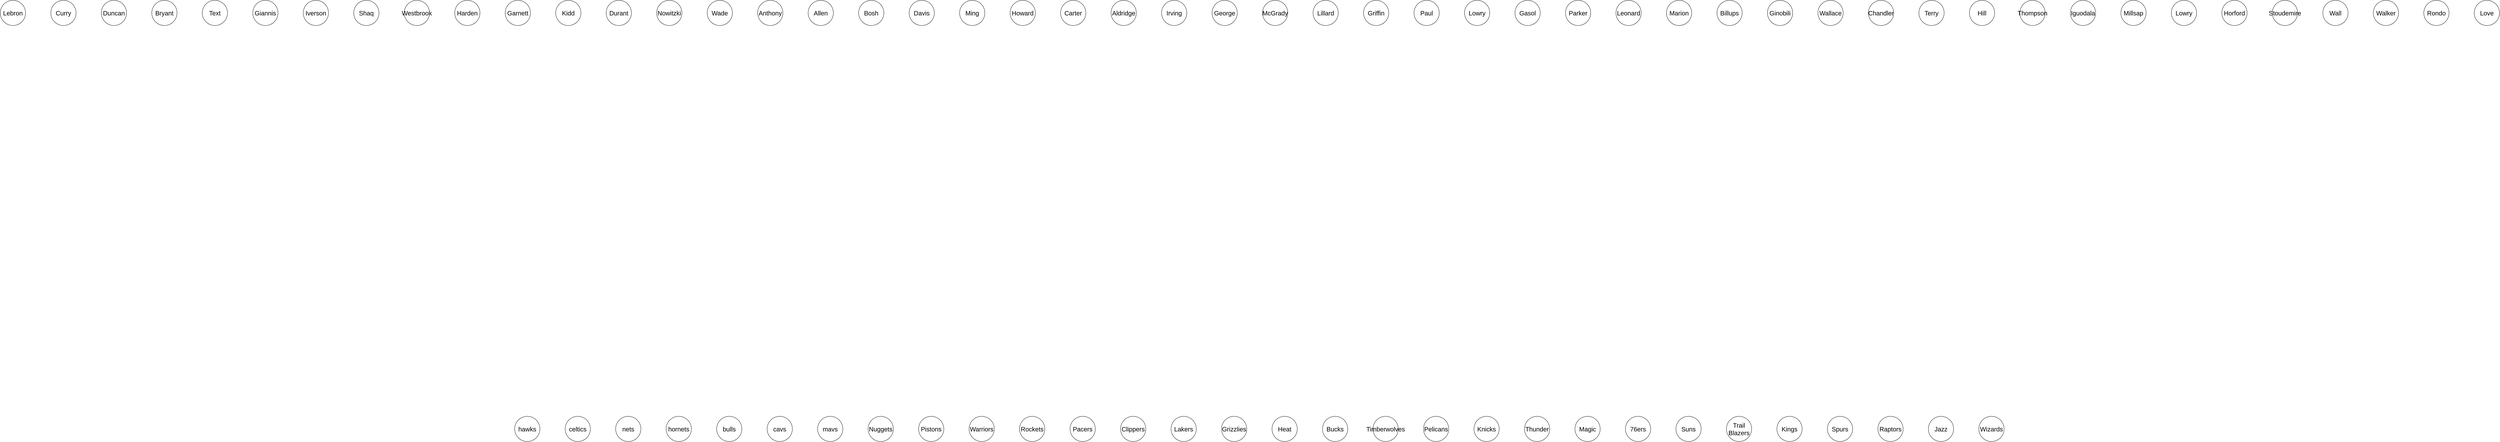 <mxfile version="14.6.6" type="google"><diagram id="lhZbNRcm-telQE7ldZqL" name="Page-1"><mxGraphModel dx="3460" dy="1827" grid="1" gridSize="10" guides="1" tooltips="1" connect="1" arrows="1" fold="1" page="1" pageScale="1" pageWidth="10000" pageHeight="5000" math="0" shadow="0"><root><mxCell id="0"/><mxCell id="1" parent="0"/><mxCell id="koKNfPuMHMhHs_XGkMPN-1" value="" style="ellipse;whiteSpace=wrap;html=1;aspect=fixed;align=center;" parent="1" vertex="1"><mxGeometry x="200" y="40" width="80" height="80" as="geometry"/></mxCell><mxCell id="koKNfPuMHMhHs_XGkMPN-2" value="" style="ellipse;whiteSpace=wrap;html=1;aspect=fixed;" parent="1" vertex="1"><mxGeometry x="360" y="40" width="80" height="80" as="geometry"/></mxCell><mxCell id="koKNfPuMHMhHs_XGkMPN-3" value="" style="ellipse;whiteSpace=wrap;html=1;aspect=fixed;" parent="1" vertex="1"><mxGeometry x="520" y="40" width="80" height="80" as="geometry"/></mxCell><mxCell id="koKNfPuMHMhHs_XGkMPN-4" value="" style="ellipse;whiteSpace=wrap;html=1;aspect=fixed;" parent="1" vertex="1"><mxGeometry x="680" y="40" width="80" height="80" as="geometry"/></mxCell><mxCell id="koKNfPuMHMhHs_XGkMPN-5" value="" style="ellipse;whiteSpace=wrap;html=1;aspect=fixed;" parent="1" vertex="1"><mxGeometry x="840" y="40" width="80" height="80" as="geometry"/></mxCell><mxCell id="koKNfPuMHMhHs_XGkMPN-6" value="" style="ellipse;whiteSpace=wrap;html=1;aspect=fixed;" parent="1" vertex="1"><mxGeometry x="1000" y="40" width="80" height="80" as="geometry"/></mxCell><mxCell id="koKNfPuMHMhHs_XGkMPN-7" value="" style="ellipse;whiteSpace=wrap;html=1;aspect=fixed;" parent="1" vertex="1"><mxGeometry x="1160" y="40" width="80" height="80" as="geometry"/></mxCell><mxCell id="koKNfPuMHMhHs_XGkMPN-8" value="" style="ellipse;whiteSpace=wrap;html=1;aspect=fixed;" parent="1" vertex="1"><mxGeometry x="1320" y="40" width="80" height="80" as="geometry"/></mxCell><mxCell id="koKNfPuMHMhHs_XGkMPN-9" value="" style="ellipse;whiteSpace=wrap;html=1;aspect=fixed;" parent="1" vertex="1"><mxGeometry x="1480" y="40" width="80" height="80" as="geometry"/></mxCell><mxCell id="koKNfPuMHMhHs_XGkMPN-10" value="" style="ellipse;whiteSpace=wrap;html=1;aspect=fixed;" parent="1" vertex="1"><mxGeometry x="1640" y="40" width="80" height="80" as="geometry"/></mxCell><mxCell id="koKNfPuMHMhHs_XGkMPN-11" value="" style="ellipse;whiteSpace=wrap;html=1;aspect=fixed;" parent="1" vertex="1"><mxGeometry x="1800" y="40" width="80" height="80" as="geometry"/></mxCell><mxCell id="koKNfPuMHMhHs_XGkMPN-12" value="" style="ellipse;whiteSpace=wrap;html=1;aspect=fixed;" parent="1" vertex="1"><mxGeometry x="1960" y="40" width="80" height="80" as="geometry"/></mxCell><mxCell id="koKNfPuMHMhHs_XGkMPN-13" value="" style="ellipse;whiteSpace=wrap;html=1;aspect=fixed;" parent="1" vertex="1"><mxGeometry x="2120" y="40" width="80" height="80" as="geometry"/></mxCell><mxCell id="koKNfPuMHMhHs_XGkMPN-14" value="" style="ellipse;whiteSpace=wrap;html=1;aspect=fixed;" parent="1" vertex="1"><mxGeometry x="2280" y="40" width="80" height="80" as="geometry"/></mxCell><mxCell id="koKNfPuMHMhHs_XGkMPN-15" value="" style="ellipse;whiteSpace=wrap;html=1;aspect=fixed;" parent="1" vertex="1"><mxGeometry x="2440" y="40" width="80" height="80" as="geometry"/></mxCell><mxCell id="koKNfPuMHMhHs_XGkMPN-16" value="" style="ellipse;whiteSpace=wrap;html=1;aspect=fixed;" parent="1" vertex="1"><mxGeometry x="2600" y="40" width="80" height="80" as="geometry"/></mxCell><mxCell id="koKNfPuMHMhHs_XGkMPN-17" value="" style="ellipse;whiteSpace=wrap;html=1;aspect=fixed;" parent="1" vertex="1"><mxGeometry x="2760" y="40" width="80" height="80" as="geometry"/></mxCell><mxCell id="koKNfPuMHMhHs_XGkMPN-18" value="" style="ellipse;whiteSpace=wrap;html=1;aspect=fixed;" parent="1" vertex="1"><mxGeometry x="2920" y="40" width="80" height="80" as="geometry"/></mxCell><mxCell id="koKNfPuMHMhHs_XGkMPN-19" value="" style="ellipse;whiteSpace=wrap;html=1;aspect=fixed;" parent="1" vertex="1"><mxGeometry x="3080" y="40" width="80" height="80" as="geometry"/></mxCell><mxCell id="koKNfPuMHMhHs_XGkMPN-20" value="" style="ellipse;whiteSpace=wrap;html=1;aspect=fixed;" parent="1" vertex="1"><mxGeometry x="3240" y="40" width="80" height="80" as="geometry"/></mxCell><mxCell id="koKNfPuMHMhHs_XGkMPN-21" value="" style="ellipse;whiteSpace=wrap;html=1;aspect=fixed;" parent="1" vertex="1"><mxGeometry x="3400" y="40" width="80" height="80" as="geometry"/></mxCell><mxCell id="koKNfPuMHMhHs_XGkMPN-22" value="" style="ellipse;whiteSpace=wrap;html=1;aspect=fixed;" parent="1" vertex="1"><mxGeometry x="3560" y="40" width="80" height="80" as="geometry"/></mxCell><mxCell id="koKNfPuMHMhHs_XGkMPN-23" value="" style="ellipse;whiteSpace=wrap;html=1;aspect=fixed;" parent="1" vertex="1"><mxGeometry x="3720" y="40" width="80" height="80" as="geometry"/></mxCell><mxCell id="koKNfPuMHMhHs_XGkMPN-24" value="" style="ellipse;whiteSpace=wrap;html=1;aspect=fixed;" parent="1" vertex="1"><mxGeometry x="3880" y="40" width="80" height="80" as="geometry"/></mxCell><mxCell id="koKNfPuMHMhHs_XGkMPN-25" value="" style="ellipse;whiteSpace=wrap;html=1;aspect=fixed;" parent="1" vertex="1"><mxGeometry x="4040" y="40" width="80" height="80" as="geometry"/></mxCell><mxCell id="koKNfPuMHMhHs_XGkMPN-26" value="" style="ellipse;whiteSpace=wrap;html=1;aspect=fixed;" parent="1" vertex="1"><mxGeometry x="4200" y="40" width="80" height="80" as="geometry"/></mxCell><mxCell id="koKNfPuMHMhHs_XGkMPN-27" value="" style="ellipse;whiteSpace=wrap;html=1;aspect=fixed;" parent="1" vertex="1"><mxGeometry x="4360" y="40" width="80" height="80" as="geometry"/></mxCell><mxCell id="koKNfPuMHMhHs_XGkMPN-28" value="" style="ellipse;whiteSpace=wrap;html=1;aspect=fixed;" parent="1" vertex="1"><mxGeometry x="4520" y="40" width="80" height="80" as="geometry"/></mxCell><mxCell id="koKNfPuMHMhHs_XGkMPN-29" value="" style="ellipse;whiteSpace=wrap;html=1;aspect=fixed;" parent="1" vertex="1"><mxGeometry x="4680" y="40" width="80" height="80" as="geometry"/></mxCell><mxCell id="koKNfPuMHMhHs_XGkMPN-30" value="" style="ellipse;whiteSpace=wrap;html=1;aspect=fixed;" parent="1" vertex="1"><mxGeometry x="4840" y="40" width="80" height="80" as="geometry"/></mxCell><mxCell id="koKNfPuMHMhHs_XGkMPN-31" value="" style="ellipse;whiteSpace=wrap;html=1;aspect=fixed;" parent="1" vertex="1"><mxGeometry x="5000" y="40" width="80" height="80" as="geometry"/></mxCell><mxCell id="koKNfPuMHMhHs_XGkMPN-32" value="" style="ellipse;whiteSpace=wrap;html=1;aspect=fixed;" parent="1" vertex="1"><mxGeometry x="5160" y="40" width="80" height="80" as="geometry"/></mxCell><mxCell id="koKNfPuMHMhHs_XGkMPN-33" value="" style="ellipse;whiteSpace=wrap;html=1;aspect=fixed;" parent="1" vertex="1"><mxGeometry x="5320" y="40" width="80" height="80" as="geometry"/></mxCell><mxCell id="koKNfPuMHMhHs_XGkMPN-34" value="" style="ellipse;whiteSpace=wrap;html=1;aspect=fixed;" parent="1" vertex="1"><mxGeometry x="5480" y="40" width="80" height="80" as="geometry"/></mxCell><mxCell id="koKNfPuMHMhHs_XGkMPN-35" value="" style="ellipse;whiteSpace=wrap;html=1;aspect=fixed;" parent="1" vertex="1"><mxGeometry x="5640" y="40" width="80" height="80" as="geometry"/></mxCell><mxCell id="koKNfPuMHMhHs_XGkMPN-36" value="" style="ellipse;whiteSpace=wrap;html=1;aspect=fixed;" parent="1" vertex="1"><mxGeometry x="5800" y="40" width="80" height="80" as="geometry"/></mxCell><mxCell id="koKNfPuMHMhHs_XGkMPN-37" value="" style="ellipse;whiteSpace=wrap;html=1;aspect=fixed;" parent="1" vertex="1"><mxGeometry x="5960" y="40" width="80" height="80" as="geometry"/></mxCell><mxCell id="koKNfPuMHMhHs_XGkMPN-38" value="" style="ellipse;whiteSpace=wrap;html=1;aspect=fixed;" parent="1" vertex="1"><mxGeometry x="6120" y="40" width="80" height="80" as="geometry"/></mxCell><mxCell id="koKNfPuMHMhHs_XGkMPN-39" value="" style="ellipse;whiteSpace=wrap;html=1;aspect=fixed;" parent="1" vertex="1"><mxGeometry x="6280" y="40" width="80" height="80" as="geometry"/></mxCell><mxCell id="koKNfPuMHMhHs_XGkMPN-40" value="" style="ellipse;whiteSpace=wrap;html=1;aspect=fixed;" parent="1" vertex="1"><mxGeometry x="6440" y="40" width="80" height="80" as="geometry"/></mxCell><mxCell id="koKNfPuMHMhHs_XGkMPN-41" value="" style="ellipse;whiteSpace=wrap;html=1;aspect=fixed;" parent="1" vertex="1"><mxGeometry x="6600" y="40" width="80" height="80" as="geometry"/></mxCell><mxCell id="koKNfPuMHMhHs_XGkMPN-42" value="" style="ellipse;whiteSpace=wrap;html=1;aspect=fixed;" parent="1" vertex="1"><mxGeometry x="6760" y="40" width="80" height="80" as="geometry"/></mxCell><mxCell id="koKNfPuMHMhHs_XGkMPN-43" value="" style="ellipse;whiteSpace=wrap;html=1;aspect=fixed;" parent="1" vertex="1"><mxGeometry x="6920" y="40" width="80" height="80" as="geometry"/></mxCell><mxCell id="koKNfPuMHMhHs_XGkMPN-44" value="" style="ellipse;whiteSpace=wrap;html=1;aspect=fixed;" parent="1" vertex="1"><mxGeometry x="7080" y="40" width="80" height="80" as="geometry"/></mxCell><mxCell id="koKNfPuMHMhHs_XGkMPN-45" value="" style="ellipse;whiteSpace=wrap;html=1;aspect=fixed;" parent="1" vertex="1"><mxGeometry x="7240" y="40" width="80" height="80" as="geometry"/></mxCell><mxCell id="koKNfPuMHMhHs_XGkMPN-46" value="" style="ellipse;whiteSpace=wrap;html=1;aspect=fixed;" parent="1" vertex="1"><mxGeometry x="7400" y="40" width="80" height="80" as="geometry"/></mxCell><mxCell id="koKNfPuMHMhHs_XGkMPN-47" value="" style="ellipse;whiteSpace=wrap;html=1;aspect=fixed;" parent="1" vertex="1"><mxGeometry x="7560" y="40" width="80" height="80" as="geometry"/></mxCell><mxCell id="koKNfPuMHMhHs_XGkMPN-48" value="" style="ellipse;whiteSpace=wrap;html=1;aspect=fixed;" parent="1" vertex="1"><mxGeometry x="7720" y="40" width="80" height="80" as="geometry"/></mxCell><mxCell id="koKNfPuMHMhHs_XGkMPN-49" value="" style="ellipse;whiteSpace=wrap;html=1;aspect=fixed;" parent="1" vertex="1"><mxGeometry x="7880" y="40" width="80" height="80" as="geometry"/></mxCell><mxCell id="koKNfPuMHMhHs_XGkMPN-50" value="" style="ellipse;whiteSpace=wrap;html=1;aspect=fixed;" parent="1" vertex="1"><mxGeometry x="8040" y="40" width="80" height="80" as="geometry"/></mxCell><mxCell id="koKNfPuMHMhHs_XGkMPN-51" value="Lebron" style="text;html=1;strokeColor=none;fillColor=none;align=center;verticalAlign=middle;whiteSpace=wrap;rounded=0;fontSize=20;" parent="1" vertex="1"><mxGeometry x="220" y="70" width="40" height="20" as="geometry"/></mxCell><mxCell id="koKNfPuMHMhHs_XGkMPN-52" value="Curry" style="text;html=1;strokeColor=none;fillColor=none;align=center;verticalAlign=middle;whiteSpace=wrap;rounded=0;fontSize=20;" parent="1" vertex="1"><mxGeometry x="380" y="70" width="40" height="20" as="geometry"/></mxCell><mxCell id="koKNfPuMHMhHs_XGkMPN-53" value="Duncan" style="text;html=1;strokeColor=none;fillColor=none;align=center;verticalAlign=middle;whiteSpace=wrap;rounded=0;fontSize=20;" parent="1" vertex="1"><mxGeometry x="540" y="70" width="40" height="20" as="geometry"/></mxCell><mxCell id="koKNfPuMHMhHs_XGkMPN-55" value="Bryant" style="text;html=1;strokeColor=none;fillColor=none;align=center;verticalAlign=middle;whiteSpace=wrap;rounded=0;fontSize=20;" parent="1" vertex="1"><mxGeometry x="700" y="70" width="40" height="20" as="geometry"/></mxCell><mxCell id="koKNfPuMHMhHs_XGkMPN-56" value="Giannis" style="text;html=1;strokeColor=none;fillColor=none;align=center;verticalAlign=middle;whiteSpace=wrap;rounded=0;fontSize=20;" parent="1" vertex="1"><mxGeometry x="1020" y="70" width="40" height="20" as="geometry"/></mxCell><mxCell id="koKNfPuMHMhHs_XGkMPN-58" value="Iverson" style="text;html=1;strokeColor=none;fillColor=none;align=center;verticalAlign=middle;whiteSpace=wrap;rounded=0;fontSize=20;" parent="1" vertex="1"><mxGeometry x="1180" y="70" width="40" height="20" as="geometry"/></mxCell><mxCell id="koKNfPuMHMhHs_XGkMPN-59" value="Westbrook" style="text;html=1;strokeColor=none;fillColor=none;align=center;verticalAlign=middle;whiteSpace=wrap;rounded=0;fontSize=20;" parent="1" vertex="1"><mxGeometry x="1500" y="70" width="40" height="20" as="geometry"/></mxCell><mxCell id="koKNfPuMHMhHs_XGkMPN-60" value="Shaq" style="text;html=1;strokeColor=none;fillColor=none;align=center;verticalAlign=middle;whiteSpace=wrap;rounded=0;fontSize=20;" parent="1" vertex="1"><mxGeometry x="1340" y="70" width="40" height="20" as="geometry"/></mxCell><mxCell id="koKNfPuMHMhHs_XGkMPN-62" value="Harden" style="text;html=1;strokeColor=none;fillColor=none;align=center;verticalAlign=middle;whiteSpace=wrap;rounded=0;fontSize=20;" parent="1" vertex="1"><mxGeometry x="1660" y="70" width="40" height="20" as="geometry"/></mxCell><mxCell id="koKNfPuMHMhHs_XGkMPN-63" value="Garnett" style="text;html=1;strokeColor=none;fillColor=none;align=center;verticalAlign=middle;whiteSpace=wrap;rounded=0;fontSize=20;" parent="1" vertex="1"><mxGeometry x="1820" y="70" width="40" height="20" as="geometry"/></mxCell><mxCell id="koKNfPuMHMhHs_XGkMPN-64" value="Kidd" style="text;html=1;strokeColor=none;fillColor=none;align=center;verticalAlign=middle;whiteSpace=wrap;rounded=0;fontSize=20;" parent="1" vertex="1"><mxGeometry x="1980" y="70" width="40" height="20" as="geometry"/></mxCell><mxCell id="koKNfPuMHMhHs_XGkMPN-65" value="Durant" style="text;html=1;strokeColor=none;fillColor=none;align=center;verticalAlign=middle;whiteSpace=wrap;rounded=0;fontSize=20;" parent="1" vertex="1"><mxGeometry x="2140" y="70" width="40" height="20" as="geometry"/></mxCell><mxCell id="koKNfPuMHMhHs_XGkMPN-66" value="Nowitzki" style="text;html=1;strokeColor=none;fillColor=none;align=center;verticalAlign=middle;whiteSpace=wrap;rounded=0;fontSize=20;" parent="1" vertex="1"><mxGeometry x="2300" y="70" width="40" height="20" as="geometry"/></mxCell><mxCell id="koKNfPuMHMhHs_XGkMPN-67" value="Wade" style="text;html=1;strokeColor=none;fillColor=none;align=center;verticalAlign=middle;whiteSpace=wrap;rounded=0;fontSize=20;" parent="1" vertex="1"><mxGeometry x="2460" y="70" width="40" height="20" as="geometry"/></mxCell><mxCell id="koKNfPuMHMhHs_XGkMPN-68" value="Anthony" style="text;html=1;strokeColor=none;fillColor=none;align=center;verticalAlign=middle;whiteSpace=wrap;rounded=0;fontSize=20;" parent="1" vertex="1"><mxGeometry x="2620" y="70" width="40" height="20" as="geometry"/></mxCell><mxCell id="koKNfPuMHMhHs_XGkMPN-69" value="Allen" style="text;html=1;strokeColor=none;fillColor=none;align=center;verticalAlign=middle;whiteSpace=wrap;rounded=0;fontSize=20;" parent="1" vertex="1"><mxGeometry x="2780" y="70" width="40" height="20" as="geometry"/></mxCell><mxCell id="koKNfPuMHMhHs_XGkMPN-70" value="Bosh" style="text;html=1;strokeColor=none;fillColor=none;align=center;verticalAlign=middle;whiteSpace=wrap;rounded=0;fontSize=20;" parent="1" vertex="1"><mxGeometry x="2940" y="70" width="40" height="20" as="geometry"/></mxCell><mxCell id="koKNfPuMHMhHs_XGkMPN-71" value="Davis" style="text;html=1;strokeColor=none;fillColor=none;align=center;verticalAlign=middle;whiteSpace=wrap;rounded=0;fontSize=20;" parent="1" vertex="1"><mxGeometry x="3100" y="70" width="40" height="20" as="geometry"/></mxCell><mxCell id="koKNfPuMHMhHs_XGkMPN-72" value="Ming" style="text;html=1;strokeColor=none;fillColor=none;align=center;verticalAlign=middle;whiteSpace=wrap;rounded=0;fontSize=20;" parent="1" vertex="1"><mxGeometry x="3260" y="70" width="40" height="20" as="geometry"/></mxCell><mxCell id="koKNfPuMHMhHs_XGkMPN-73" value="Howard" style="text;html=1;strokeColor=none;fillColor=none;align=center;verticalAlign=middle;whiteSpace=wrap;rounded=0;fontSize=20;" parent="1" vertex="1"><mxGeometry x="3420" y="70" width="40" height="20" as="geometry"/></mxCell><mxCell id="koKNfPuMHMhHs_XGkMPN-74" value="Carter" style="text;html=1;strokeColor=none;fillColor=none;align=center;verticalAlign=middle;whiteSpace=wrap;rounded=0;fontSize=20;" parent="1" vertex="1"><mxGeometry x="3580" y="70" width="40" height="20" as="geometry"/></mxCell><mxCell id="koKNfPuMHMhHs_XGkMPN-75" value="Aldridge" style="text;html=1;strokeColor=none;fillColor=none;align=center;verticalAlign=middle;whiteSpace=wrap;rounded=0;fontSize=20;" parent="1" vertex="1"><mxGeometry x="3740" y="70" width="40" height="20" as="geometry"/></mxCell><mxCell id="koKNfPuMHMhHs_XGkMPN-76" value="Irving" style="text;html=1;strokeColor=none;fillColor=none;align=center;verticalAlign=middle;whiteSpace=wrap;rounded=0;fontSize=20;" parent="1" vertex="1"><mxGeometry x="3900" y="70" width="40" height="20" as="geometry"/></mxCell><mxCell id="koKNfPuMHMhHs_XGkMPN-77" value="George" style="text;html=1;strokeColor=none;fillColor=none;align=center;verticalAlign=middle;whiteSpace=wrap;rounded=0;fontSize=20;" parent="1" vertex="1"><mxGeometry x="4060" y="70" width="40" height="20" as="geometry"/></mxCell><mxCell id="koKNfPuMHMhHs_XGkMPN-78" value="McGrady" style="text;html=1;strokeColor=none;fillColor=none;align=center;verticalAlign=middle;whiteSpace=wrap;rounded=0;fontSize=20;" parent="1" vertex="1"><mxGeometry x="4220" y="70" width="40" height="20" as="geometry"/></mxCell><mxCell id="koKNfPuMHMhHs_XGkMPN-79" value="Lillard" style="text;html=1;strokeColor=none;fillColor=none;align=center;verticalAlign=middle;whiteSpace=wrap;rounded=0;fontSize=20;" parent="1" vertex="1"><mxGeometry x="4380" y="70" width="40" height="20" as="geometry"/></mxCell><mxCell id="koKNfPuMHMhHs_XGkMPN-80" value="Griffin" style="text;html=1;strokeColor=none;fillColor=none;align=center;verticalAlign=middle;whiteSpace=wrap;rounded=0;fontSize=20;" parent="1" vertex="1"><mxGeometry x="4540" y="70" width="40" height="20" as="geometry"/></mxCell><mxCell id="koKNfPuMHMhHs_XGkMPN-81" value="Paul" style="text;html=1;strokeColor=none;fillColor=none;align=center;verticalAlign=middle;whiteSpace=wrap;rounded=0;fontSize=20;" parent="1" vertex="1"><mxGeometry x="4700" y="70" width="40" height="20" as="geometry"/></mxCell><mxCell id="koKNfPuMHMhHs_XGkMPN-82" value="Lowry" style="text;html=1;strokeColor=none;fillColor=none;align=center;verticalAlign=middle;whiteSpace=wrap;rounded=0;fontSize=20;" parent="1" vertex="1"><mxGeometry x="4860" y="70" width="40" height="20" as="geometry"/></mxCell><mxCell id="koKNfPuMHMhHs_XGkMPN-83" value="Gasol" style="text;html=1;strokeColor=none;fillColor=none;align=center;verticalAlign=middle;whiteSpace=wrap;rounded=0;fontSize=20;" parent="1" vertex="1"><mxGeometry x="5020" y="70" width="40" height="20" as="geometry"/></mxCell><mxCell id="koKNfPuMHMhHs_XGkMPN-84" value="Parker" style="text;html=1;strokeColor=none;fillColor=none;align=center;verticalAlign=middle;whiteSpace=wrap;rounded=0;fontSize=20;" parent="1" vertex="1"><mxGeometry x="5180" y="70" width="40" height="20" as="geometry"/></mxCell><mxCell id="koKNfPuMHMhHs_XGkMPN-85" value="Leonard" style="text;html=1;strokeColor=none;fillColor=none;align=center;verticalAlign=middle;whiteSpace=wrap;rounded=0;fontSize=20;" parent="1" vertex="1"><mxGeometry x="5340" y="70" width="40" height="20" as="geometry"/></mxCell><mxCell id="koKNfPuMHMhHs_XGkMPN-86" value="Marion" style="text;html=1;strokeColor=none;fillColor=none;align=center;verticalAlign=middle;whiteSpace=wrap;rounded=0;fontSize=20;" parent="1" vertex="1"><mxGeometry x="5500" y="70" width="40" height="20" as="geometry"/></mxCell><mxCell id="koKNfPuMHMhHs_XGkMPN-87" value="Billups" style="text;html=1;strokeColor=none;fillColor=none;align=center;verticalAlign=middle;whiteSpace=wrap;rounded=0;fontSize=20;" parent="1" vertex="1"><mxGeometry x="5660" y="70" width="40" height="20" as="geometry"/></mxCell><mxCell id="koKNfPuMHMhHs_XGkMPN-88" value="Ginobili" style="text;html=1;strokeColor=none;fillColor=none;align=center;verticalAlign=middle;whiteSpace=wrap;rounded=0;fontSize=20;" parent="1" vertex="1"><mxGeometry x="5820" y="70" width="40" height="20" as="geometry"/></mxCell><mxCell id="koKNfPuMHMhHs_XGkMPN-89" value="Wallace" style="text;html=1;strokeColor=none;fillColor=none;align=center;verticalAlign=middle;whiteSpace=wrap;rounded=0;fontSize=20;" parent="1" vertex="1"><mxGeometry x="5980" y="70" width="40" height="20" as="geometry"/></mxCell><mxCell id="koKNfPuMHMhHs_XGkMPN-90" value="Chandler" style="text;html=1;strokeColor=none;fillColor=none;align=center;verticalAlign=middle;whiteSpace=wrap;rounded=0;fontSize=20;" parent="1" vertex="1"><mxGeometry x="6140" y="70" width="40" height="20" as="geometry"/></mxCell><mxCell id="koKNfPuMHMhHs_XGkMPN-91" value="Terry" style="text;html=1;strokeColor=none;fillColor=none;align=center;verticalAlign=middle;whiteSpace=wrap;rounded=0;fontSize=20;" parent="1" vertex="1"><mxGeometry x="6300" y="70" width="40" height="20" as="geometry"/></mxCell><mxCell id="koKNfPuMHMhHs_XGkMPN-92" value="Hill" style="text;html=1;strokeColor=none;fillColor=none;align=center;verticalAlign=middle;whiteSpace=wrap;rounded=0;fontSize=20;" parent="1" vertex="1"><mxGeometry x="6460" y="70" width="40" height="20" as="geometry"/></mxCell><mxCell id="koKNfPuMHMhHs_XGkMPN-93" value="Thompson" style="text;html=1;strokeColor=none;fillColor=none;align=center;verticalAlign=middle;whiteSpace=wrap;rounded=0;fontSize=20;" parent="1" vertex="1"><mxGeometry x="6620" y="70" width="40" height="20" as="geometry"/></mxCell><mxCell id="koKNfPuMHMhHs_XGkMPN-94" value="Iguodala" style="text;html=1;strokeColor=none;fillColor=none;align=center;verticalAlign=middle;whiteSpace=wrap;rounded=0;fontSize=20;" parent="1" vertex="1"><mxGeometry x="6780" y="70" width="40" height="20" as="geometry"/></mxCell><mxCell id="koKNfPuMHMhHs_XGkMPN-95" value="Millsap" style="text;html=1;strokeColor=none;fillColor=none;align=center;verticalAlign=middle;whiteSpace=wrap;rounded=0;fontSize=20;" parent="1" vertex="1"><mxGeometry x="6940" y="70" width="40" height="20" as="geometry"/></mxCell><mxCell id="koKNfPuMHMhHs_XGkMPN-96" value="Lowry" style="text;html=1;strokeColor=none;fillColor=none;align=center;verticalAlign=middle;whiteSpace=wrap;rounded=0;fontSize=20;" parent="1" vertex="1"><mxGeometry x="7100" y="70" width="40" height="20" as="geometry"/></mxCell><mxCell id="koKNfPuMHMhHs_XGkMPN-97" value="Horford" style="text;html=1;strokeColor=none;fillColor=none;align=center;verticalAlign=middle;whiteSpace=wrap;rounded=0;fontSize=20;" parent="1" vertex="1"><mxGeometry x="7260" y="70" width="40" height="20" as="geometry"/></mxCell><mxCell id="koKNfPuMHMhHs_XGkMPN-98" value="Stoudemire" style="text;html=1;strokeColor=none;fillColor=none;align=center;verticalAlign=middle;whiteSpace=wrap;rounded=0;fontSize=20;" parent="1" vertex="1"><mxGeometry x="7420" y="70" width="40" height="20" as="geometry"/></mxCell><mxCell id="koKNfPuMHMhHs_XGkMPN-99" value="Wall" style="text;html=1;strokeColor=none;fillColor=none;align=center;verticalAlign=middle;whiteSpace=wrap;rounded=0;fontSize=20;" parent="1" vertex="1"><mxGeometry x="7580" y="70" width="40" height="20" as="geometry"/></mxCell><mxCell id="koKNfPuMHMhHs_XGkMPN-100" value="Walker" style="text;html=1;strokeColor=none;fillColor=none;align=center;verticalAlign=middle;whiteSpace=wrap;rounded=0;fontSize=20;" parent="1" vertex="1"><mxGeometry x="7740" y="70" width="40" height="20" as="geometry"/></mxCell><mxCell id="koKNfPuMHMhHs_XGkMPN-102" value="Rondo" style="text;html=1;strokeColor=none;fillColor=none;align=center;verticalAlign=middle;whiteSpace=wrap;rounded=0;fontSize=20;" parent="1" vertex="1"><mxGeometry x="7900" y="70" width="40" height="20" as="geometry"/></mxCell><mxCell id="koKNfPuMHMhHs_XGkMPN-103" value="Love" style="text;html=1;strokeColor=none;fillColor=none;align=center;verticalAlign=middle;whiteSpace=wrap;rounded=0;fontSize=20;" parent="1" vertex="1"><mxGeometry x="8060" y="70" width="40" height="20" as="geometry"/></mxCell><mxCell id="koKNfPuMHMhHs_XGkMPN-104" value="" style="ellipse;whiteSpace=wrap;html=1;aspect=fixed;fontSize=20;" parent="1" vertex="1"><mxGeometry x="1830" y="1360" width="80" height="80" as="geometry"/></mxCell><mxCell id="koKNfPuMHMhHs_XGkMPN-105" value="" style="ellipse;whiteSpace=wrap;html=1;aspect=fixed;fontSize=20;" parent="1" vertex="1"><mxGeometry x="1990" y="1360" width="80" height="80" as="geometry"/></mxCell><mxCell id="koKNfPuMHMhHs_XGkMPN-106" value="" style="ellipse;whiteSpace=wrap;html=1;aspect=fixed;fontSize=20;" parent="1" vertex="1"><mxGeometry x="2150" y="1360" width="80" height="80" as="geometry"/></mxCell><mxCell id="koKNfPuMHMhHs_XGkMPN-107" value="" style="ellipse;whiteSpace=wrap;html=1;aspect=fixed;fontSize=20;" parent="1" vertex="1"><mxGeometry x="2310" y="1360" width="80" height="80" as="geometry"/></mxCell><mxCell id="koKNfPuMHMhHs_XGkMPN-108" value="" style="ellipse;whiteSpace=wrap;html=1;aspect=fixed;fontSize=20;" parent="1" vertex="1"><mxGeometry x="2470" y="1360" width="80" height="80" as="geometry"/></mxCell><mxCell id="koKNfPuMHMhHs_XGkMPN-109" value="" style="ellipse;whiteSpace=wrap;html=1;aspect=fixed;fontSize=20;" parent="1" vertex="1"><mxGeometry x="2630" y="1360" width="80" height="80" as="geometry"/></mxCell><mxCell id="koKNfPuMHMhHs_XGkMPN-110" value="" style="ellipse;whiteSpace=wrap;html=1;aspect=fixed;fontSize=20;" parent="1" vertex="1"><mxGeometry x="2790" y="1360" width="80" height="80" as="geometry"/></mxCell><mxCell id="koKNfPuMHMhHs_XGkMPN-111" value="" style="ellipse;whiteSpace=wrap;html=1;aspect=fixed;fontSize=20;" parent="1" vertex="1"><mxGeometry x="2950" y="1360" width="80" height="80" as="geometry"/></mxCell><mxCell id="koKNfPuMHMhHs_XGkMPN-112" value="" style="ellipse;whiteSpace=wrap;html=1;aspect=fixed;fontSize=20;" parent="1" vertex="1"><mxGeometry x="3110" y="1360" width="80" height="80" as="geometry"/></mxCell><mxCell id="koKNfPuMHMhHs_XGkMPN-113" value="" style="ellipse;whiteSpace=wrap;html=1;aspect=fixed;fontSize=20;" parent="1" vertex="1"><mxGeometry x="3270" y="1360" width="80" height="80" as="geometry"/></mxCell><mxCell id="koKNfPuMHMhHs_XGkMPN-114" value="" style="ellipse;whiteSpace=wrap;html=1;aspect=fixed;fontSize=20;" parent="1" vertex="1"><mxGeometry x="3430" y="1360" width="80" height="80" as="geometry"/></mxCell><mxCell id="koKNfPuMHMhHs_XGkMPN-115" value="" style="ellipse;whiteSpace=wrap;html=1;aspect=fixed;fontSize=20;" parent="1" vertex="1"><mxGeometry x="3590" y="1360" width="80" height="80" as="geometry"/></mxCell><mxCell id="koKNfPuMHMhHs_XGkMPN-116" value="" style="ellipse;whiteSpace=wrap;html=1;aspect=fixed;fontSize=20;" parent="1" vertex="1"><mxGeometry x="3750" y="1360" width="80" height="80" as="geometry"/></mxCell><mxCell id="koKNfPuMHMhHs_XGkMPN-117" value="" style="ellipse;whiteSpace=wrap;html=1;aspect=fixed;fontSize=20;" parent="1" vertex="1"><mxGeometry x="3910" y="1360" width="80" height="80" as="geometry"/></mxCell><mxCell id="koKNfPuMHMhHs_XGkMPN-118" value="" style="ellipse;whiteSpace=wrap;html=1;aspect=fixed;fontSize=20;" parent="1" vertex="1"><mxGeometry x="4070" y="1360" width="80" height="80" as="geometry"/></mxCell><mxCell id="koKNfPuMHMhHs_XGkMPN-119" value="" style="ellipse;whiteSpace=wrap;html=1;aspect=fixed;fontSize=20;" parent="1" vertex="1"><mxGeometry x="4230" y="1360" width="80" height="80" as="geometry"/></mxCell><mxCell id="koKNfPuMHMhHs_XGkMPN-120" value="" style="ellipse;whiteSpace=wrap;html=1;aspect=fixed;fontSize=20;" parent="1" vertex="1"><mxGeometry x="4390" y="1360" width="80" height="80" as="geometry"/></mxCell><mxCell id="koKNfPuMHMhHs_XGkMPN-121" value="" style="ellipse;whiteSpace=wrap;html=1;aspect=fixed;fontSize=20;" parent="1" vertex="1"><mxGeometry x="4550" y="1360" width="80" height="80" as="geometry"/></mxCell><mxCell id="koKNfPuMHMhHs_XGkMPN-122" value="" style="ellipse;whiteSpace=wrap;html=1;aspect=fixed;fontSize=20;" parent="1" vertex="1"><mxGeometry x="4710" y="1360" width="80" height="80" as="geometry"/></mxCell><mxCell id="koKNfPuMHMhHs_XGkMPN-123" value="" style="ellipse;whiteSpace=wrap;html=1;aspect=fixed;fontSize=20;" parent="1" vertex="1"><mxGeometry x="4870" y="1360" width="80" height="80" as="geometry"/></mxCell><mxCell id="koKNfPuMHMhHs_XGkMPN-124" value="" style="ellipse;whiteSpace=wrap;html=1;aspect=fixed;fontSize=20;" parent="1" vertex="1"><mxGeometry x="5030" y="1360" width="80" height="80" as="geometry"/></mxCell><mxCell id="koKNfPuMHMhHs_XGkMPN-125" value="" style="ellipse;whiteSpace=wrap;html=1;aspect=fixed;fontSize=20;" parent="1" vertex="1"><mxGeometry x="5190" y="1360" width="80" height="80" as="geometry"/></mxCell><mxCell id="koKNfPuMHMhHs_XGkMPN-126" value="" style="ellipse;whiteSpace=wrap;html=1;aspect=fixed;fontSize=20;" parent="1" vertex="1"><mxGeometry x="5350" y="1360" width="80" height="80" as="geometry"/></mxCell><mxCell id="koKNfPuMHMhHs_XGkMPN-127" value="" style="ellipse;whiteSpace=wrap;html=1;aspect=fixed;fontSize=20;" parent="1" vertex="1"><mxGeometry x="5510" y="1360" width="80" height="80" as="geometry"/></mxCell><mxCell id="koKNfPuMHMhHs_XGkMPN-128" value="" style="ellipse;whiteSpace=wrap;html=1;aspect=fixed;fontSize=20;" parent="1" vertex="1"><mxGeometry x="5670" y="1360" width="80" height="80" as="geometry"/></mxCell><mxCell id="koKNfPuMHMhHs_XGkMPN-129" value="" style="ellipse;whiteSpace=wrap;html=1;aspect=fixed;fontSize=20;" parent="1" vertex="1"><mxGeometry x="5830" y="1360" width="80" height="80" as="geometry"/></mxCell><mxCell id="koKNfPuMHMhHs_XGkMPN-130" value="" style="ellipse;whiteSpace=wrap;html=1;aspect=fixed;fontSize=20;" parent="1" vertex="1"><mxGeometry x="5990" y="1360" width="80" height="80" as="geometry"/></mxCell><mxCell id="koKNfPuMHMhHs_XGkMPN-131" value="" style="ellipse;whiteSpace=wrap;html=1;aspect=fixed;fontSize=20;" parent="1" vertex="1"><mxGeometry x="6150" y="1360" width="80" height="80" as="geometry"/></mxCell><mxCell id="koKNfPuMHMhHs_XGkMPN-132" value="" style="ellipse;whiteSpace=wrap;html=1;aspect=fixed;fontSize=20;" parent="1" vertex="1"><mxGeometry x="6310" y="1360" width="80" height="80" as="geometry"/></mxCell><mxCell id="koKNfPuMHMhHs_XGkMPN-133" value="" style="ellipse;whiteSpace=wrap;html=1;aspect=fixed;fontSize=20;" parent="1" vertex="1"><mxGeometry x="6470" y="1360" width="80" height="80" as="geometry"/></mxCell><mxCell id="koKNfPuMHMhHs_XGkMPN-134" value="hawks" style="text;html=1;strokeColor=none;fillColor=none;align=center;verticalAlign=middle;whiteSpace=wrap;rounded=0;fontSize=20;" parent="1" vertex="1"><mxGeometry x="1850" y="1390" width="40" height="20" as="geometry"/></mxCell><mxCell id="koKNfPuMHMhHs_XGkMPN-135" value="celtics" style="text;html=1;strokeColor=none;fillColor=none;align=center;verticalAlign=middle;whiteSpace=wrap;rounded=0;fontSize=20;" parent="1" vertex="1"><mxGeometry x="2010" y="1390" width="40" height="20" as="geometry"/></mxCell><mxCell id="koKNfPuMHMhHs_XGkMPN-136" value="nets" style="text;html=1;strokeColor=none;fillColor=none;align=center;verticalAlign=middle;whiteSpace=wrap;rounded=0;fontSize=20;" parent="1" vertex="1"><mxGeometry x="2170" y="1390" width="40" height="20" as="geometry"/></mxCell><mxCell id="koKNfPuMHMhHs_XGkMPN-137" value="hornets" style="text;html=1;strokeColor=none;fillColor=none;align=center;verticalAlign=middle;whiteSpace=wrap;rounded=0;fontSize=20;" parent="1" vertex="1"><mxGeometry x="2330" y="1390" width="40" height="20" as="geometry"/></mxCell><mxCell id="koKNfPuMHMhHs_XGkMPN-138" value="bulls" style="text;html=1;strokeColor=none;fillColor=none;align=center;verticalAlign=middle;whiteSpace=wrap;rounded=0;fontSize=20;" parent="1" vertex="1"><mxGeometry x="2490" y="1390" width="40" height="20" as="geometry"/></mxCell><mxCell id="koKNfPuMHMhHs_XGkMPN-139" value="cavs" style="text;html=1;strokeColor=none;fillColor=none;align=center;verticalAlign=middle;whiteSpace=wrap;rounded=0;fontSize=20;" parent="1" vertex="1"><mxGeometry x="2650" y="1390" width="40" height="20" as="geometry"/></mxCell><mxCell id="koKNfPuMHMhHs_XGkMPN-140" value="mavs" style="text;html=1;strokeColor=none;fillColor=none;align=center;verticalAlign=middle;whiteSpace=wrap;rounded=0;fontSize=20;" parent="1" vertex="1"><mxGeometry x="2810" y="1390" width="40" height="20" as="geometry"/></mxCell><mxCell id="koKNfPuMHMhHs_XGkMPN-141" value="Nuggets" style="text;html=1;strokeColor=none;fillColor=none;align=center;verticalAlign=middle;whiteSpace=wrap;rounded=0;fontSize=20;" parent="1" vertex="1"><mxGeometry x="2970" y="1390" width="40" height="20" as="geometry"/></mxCell><mxCell id="koKNfPuMHMhHs_XGkMPN-142" value="Pistons" style="text;html=1;strokeColor=none;fillColor=none;align=center;verticalAlign=middle;whiteSpace=wrap;rounded=0;fontSize=20;" parent="1" vertex="1"><mxGeometry x="3130" y="1390" width="40" height="20" as="geometry"/></mxCell><mxCell id="koKNfPuMHMhHs_XGkMPN-143" value="Warriors" style="text;html=1;strokeColor=none;fillColor=none;align=center;verticalAlign=middle;whiteSpace=wrap;rounded=0;fontSize=20;" parent="1" vertex="1"><mxGeometry x="3290" y="1390" width="40" height="20" as="geometry"/></mxCell><mxCell id="koKNfPuMHMhHs_XGkMPN-144" value="Rockets" style="text;html=1;strokeColor=none;fillColor=none;align=center;verticalAlign=middle;whiteSpace=wrap;rounded=0;fontSize=20;" parent="1" vertex="1"><mxGeometry x="3450" y="1390" width="40" height="20" as="geometry"/></mxCell><mxCell id="koKNfPuMHMhHs_XGkMPN-145" value="Pacers" style="text;html=1;strokeColor=none;fillColor=none;align=center;verticalAlign=middle;whiteSpace=wrap;rounded=0;fontSize=20;" parent="1" vertex="1"><mxGeometry x="3610" y="1390" width="40" height="20" as="geometry"/></mxCell><mxCell id="koKNfPuMHMhHs_XGkMPN-146" value="Clippers" style="text;html=1;strokeColor=none;fillColor=none;align=center;verticalAlign=middle;whiteSpace=wrap;rounded=0;fontSize=20;" parent="1" vertex="1"><mxGeometry x="3770" y="1390" width="40" height="20" as="geometry"/></mxCell><mxCell id="koKNfPuMHMhHs_XGkMPN-147" value="Lakers" style="text;html=1;strokeColor=none;fillColor=none;align=center;verticalAlign=middle;whiteSpace=wrap;rounded=0;fontSize=20;" parent="1" vertex="1"><mxGeometry x="3930" y="1390" width="40" height="20" as="geometry"/></mxCell><mxCell id="koKNfPuMHMhHs_XGkMPN-148" value="Grizzlies" style="text;html=1;strokeColor=none;fillColor=none;align=center;verticalAlign=middle;whiteSpace=wrap;rounded=0;fontSize=20;" parent="1" vertex="1"><mxGeometry x="4090" y="1390" width="40" height="20" as="geometry"/></mxCell><mxCell id="koKNfPuMHMhHs_XGkMPN-149" value="Heat" style="text;html=1;strokeColor=none;fillColor=none;align=center;verticalAlign=middle;whiteSpace=wrap;rounded=0;fontSize=20;" parent="1" vertex="1"><mxGeometry x="4250" y="1390" width="40" height="20" as="geometry"/></mxCell><mxCell id="koKNfPuMHMhHs_XGkMPN-150" value="Bucks" style="text;html=1;strokeColor=none;fillColor=none;align=center;verticalAlign=middle;whiteSpace=wrap;rounded=0;fontSize=20;" parent="1" vertex="1"><mxGeometry x="4410" y="1390" width="40" height="20" as="geometry"/></mxCell><mxCell id="koKNfPuMHMhHs_XGkMPN-151" value="Timberwolves" style="text;html=1;strokeColor=none;fillColor=none;align=center;verticalAlign=middle;whiteSpace=wrap;rounded=0;fontSize=20;" parent="1" vertex="1"><mxGeometry x="4570" y="1390" width="40" height="20" as="geometry"/></mxCell><mxCell id="koKNfPuMHMhHs_XGkMPN-152" value="Pelicans" style="text;html=1;strokeColor=none;fillColor=none;align=center;verticalAlign=middle;whiteSpace=wrap;rounded=0;fontSize=20;" parent="1" vertex="1"><mxGeometry x="4730" y="1390" width="40" height="20" as="geometry"/></mxCell><mxCell id="koKNfPuMHMhHs_XGkMPN-153" value="Knicks" style="text;html=1;strokeColor=none;fillColor=none;align=center;verticalAlign=middle;whiteSpace=wrap;rounded=0;fontSize=20;" parent="1" vertex="1"><mxGeometry x="4890" y="1390" width="40" height="20" as="geometry"/></mxCell><mxCell id="koKNfPuMHMhHs_XGkMPN-154" value="Thunder" style="text;html=1;strokeColor=none;fillColor=none;align=center;verticalAlign=middle;whiteSpace=wrap;rounded=0;fontSize=20;" parent="1" vertex="1"><mxGeometry x="5050" y="1390" width="40" height="20" as="geometry"/></mxCell><mxCell id="koKNfPuMHMhHs_XGkMPN-155" value="Magic" style="text;html=1;strokeColor=none;fillColor=none;align=center;verticalAlign=middle;whiteSpace=wrap;rounded=0;fontSize=20;" parent="1" vertex="1"><mxGeometry x="5210" y="1390" width="40" height="20" as="geometry"/></mxCell><mxCell id="koKNfPuMHMhHs_XGkMPN-156" value="76ers" style="text;html=1;strokeColor=none;fillColor=none;align=center;verticalAlign=middle;whiteSpace=wrap;rounded=0;fontSize=20;" parent="1" vertex="1"><mxGeometry x="5370" y="1390" width="40" height="20" as="geometry"/></mxCell><mxCell id="koKNfPuMHMhHs_XGkMPN-157" value="Suns" style="text;html=1;strokeColor=none;fillColor=none;align=center;verticalAlign=middle;whiteSpace=wrap;rounded=0;fontSize=20;" parent="1" vertex="1"><mxGeometry x="5530" y="1390" width="40" height="20" as="geometry"/></mxCell><mxCell id="koKNfPuMHMhHs_XGkMPN-158" value="Trail Blazers" style="text;html=1;strokeColor=none;fillColor=none;align=center;verticalAlign=middle;whiteSpace=wrap;rounded=0;fontSize=20;" parent="1" vertex="1"><mxGeometry x="5690" y="1390" width="40" height="20" as="geometry"/></mxCell><mxCell id="koKNfPuMHMhHs_XGkMPN-159" value="Kings" style="text;html=1;strokeColor=none;fillColor=none;align=center;verticalAlign=middle;whiteSpace=wrap;rounded=0;fontSize=20;" parent="1" vertex="1"><mxGeometry x="5850" y="1390" width="40" height="20" as="geometry"/></mxCell><mxCell id="koKNfPuMHMhHs_XGkMPN-160" value="Spurs" style="text;html=1;strokeColor=none;fillColor=none;align=center;verticalAlign=middle;whiteSpace=wrap;rounded=0;fontSize=20;" parent="1" vertex="1"><mxGeometry x="6010" y="1390" width="40" height="20" as="geometry"/></mxCell><mxCell id="koKNfPuMHMhHs_XGkMPN-161" value="Raptors" style="text;html=1;strokeColor=none;fillColor=none;align=center;verticalAlign=middle;whiteSpace=wrap;rounded=0;fontSize=20;" parent="1" vertex="1"><mxGeometry x="6170" y="1390" width="40" height="20" as="geometry"/></mxCell><mxCell id="koKNfPuMHMhHs_XGkMPN-162" value="Jazz" style="text;html=1;strokeColor=none;fillColor=none;align=center;verticalAlign=middle;whiteSpace=wrap;rounded=0;fontSize=20;" parent="1" vertex="1"><mxGeometry x="6330" y="1390" width="40" height="20" as="geometry"/></mxCell><mxCell id="koKNfPuMHMhHs_XGkMPN-163" value="Wizards" style="text;html=1;strokeColor=none;fillColor=none;align=center;verticalAlign=middle;whiteSpace=wrap;rounded=0;fontSize=20;" parent="1" vertex="1"><mxGeometry x="6490" y="1390" width="40" height="20" as="geometry"/></mxCell><mxCell id="x0cQ2nzwvoAb1YxCxnr9-1" value="Text" style="text;html=1;strokeColor=none;fillColor=none;align=center;verticalAlign=middle;whiteSpace=wrap;rounded=0;fontSize=20;" vertex="1" parent="1"><mxGeometry x="860" y="70" width="40" height="20" as="geometry"/></mxCell></root></mxGraphModel></diagram></mxfile>